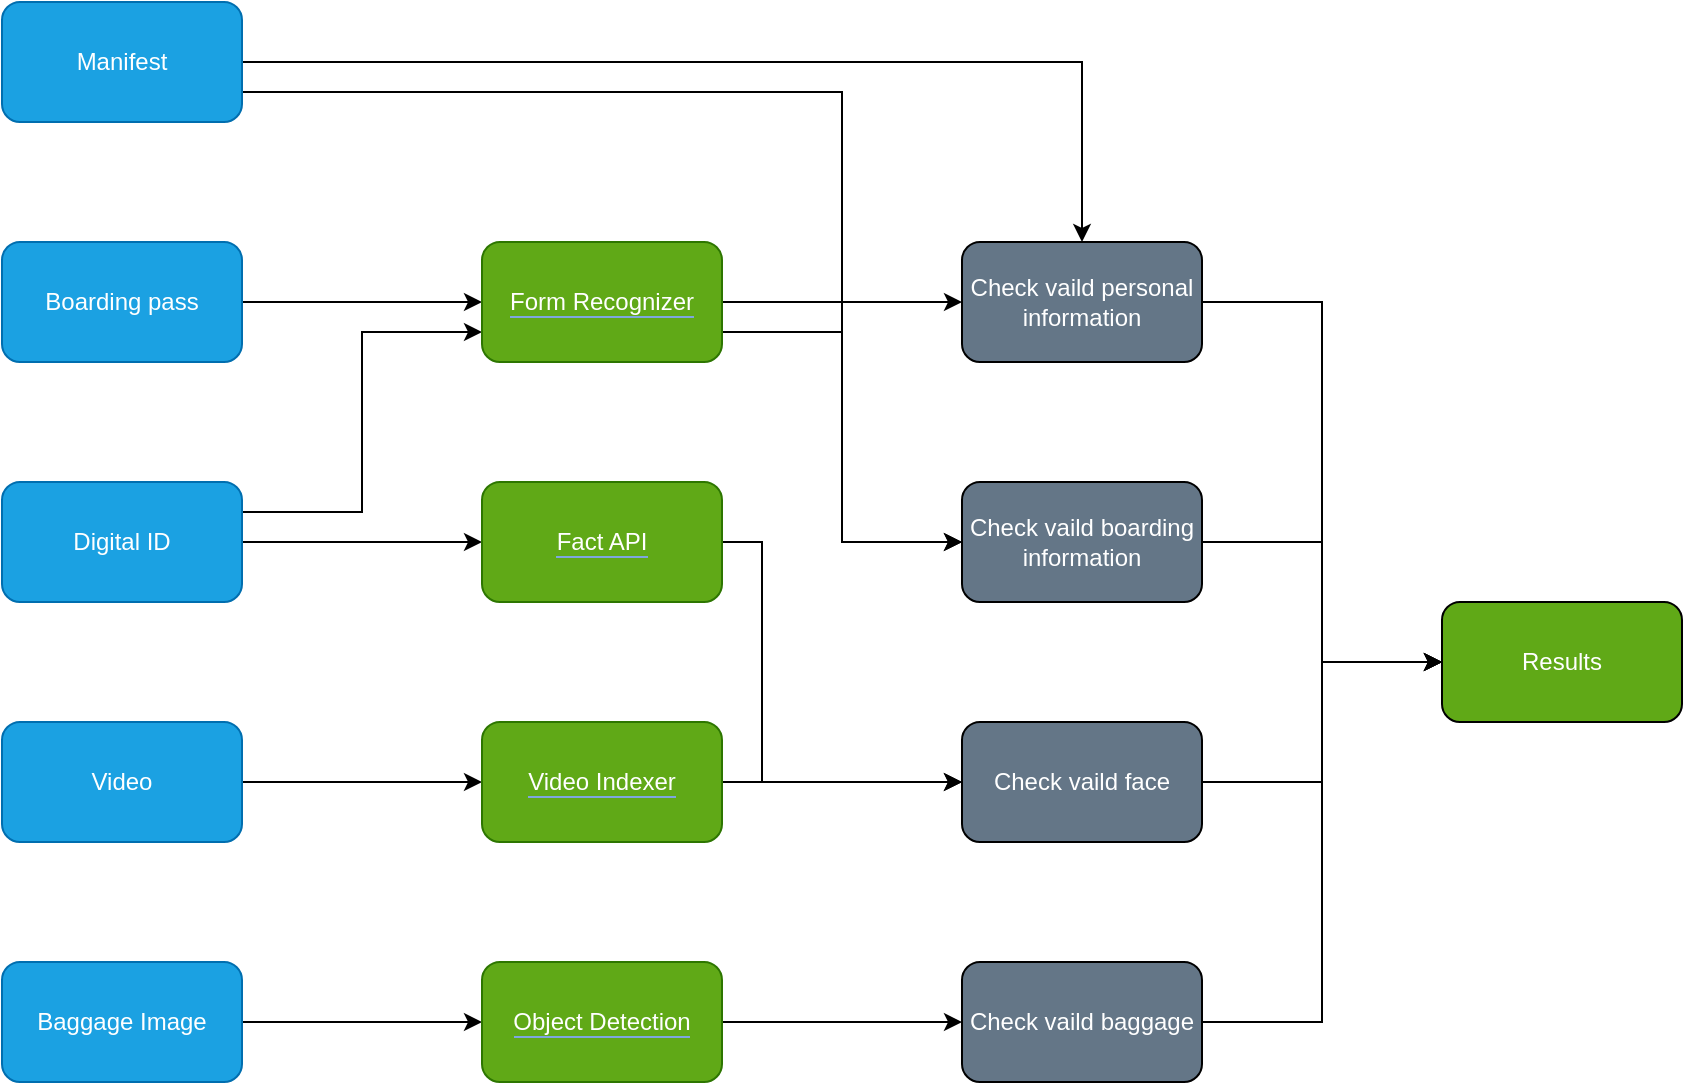 <mxfile version="20.0.4" type="device"><diagram id="xdyLp0jnpyV8F-CpTijD" name="Page-1"><mxGraphModel dx="1422" dy="762" grid="1" gridSize="10" guides="1" tooltips="1" connect="1" arrows="1" fold="1" page="1" pageScale="1" pageWidth="827" pageHeight="1169" math="0" shadow="0"><root><mxCell id="0"/><mxCell id="1" parent="0"/><mxCell id="O64MWklYDhkqo4AMW2MZ-49" style="edgeStyle=orthogonalEdgeStyle;rounded=0;orthogonalLoop=1;jettySize=auto;html=1;exitX=1;exitY=0.75;exitDx=0;exitDy=0;entryX=0;entryY=0.5;entryDx=0;entryDy=0;fontColor=#FFFFFF;" edge="1" parent="1" source="IGsHxwjCnWTGqhQS6YuT-1" target="O64MWklYDhkqo4AMW2MZ-1"><mxGeometry relative="1" as="geometry"><Array as="points"><mxPoint x="500" y="125"/><mxPoint x="500" y="350"/></Array></mxGeometry></mxCell><mxCell id="O64MWklYDhkqo4AMW2MZ-52" style="edgeStyle=orthogonalEdgeStyle;rounded=0;orthogonalLoop=1;jettySize=auto;html=1;exitX=1;exitY=0.5;exitDx=0;exitDy=0;entryX=0.5;entryY=0;entryDx=0;entryDy=0;fontColor=#FFFFFF;" edge="1" parent="1" source="IGsHxwjCnWTGqhQS6YuT-1" target="IGsHxwjCnWTGqhQS6YuT-17"><mxGeometry relative="1" as="geometry"/></mxCell><mxCell id="IGsHxwjCnWTGqhQS6YuT-1" value="Manifest" style="rounded=1;whiteSpace=wrap;html=1;fillColor=#1ba1e2;strokeColor=#006EAF;fontColor=#ffffff;" parent="1" vertex="1"><mxGeometry x="80" y="80" width="120" height="60" as="geometry"/></mxCell><mxCell id="O64MWklYDhkqo4AMW2MZ-47" style="edgeStyle=orthogonalEdgeStyle;rounded=0;orthogonalLoop=1;jettySize=auto;html=1;exitX=1;exitY=0.5;exitDx=0;exitDy=0;entryX=0;entryY=0.5;entryDx=0;entryDy=0;fontColor=#FFFFFF;" edge="1" parent="1" source="IGsHxwjCnWTGqhQS6YuT-2" target="IGsHxwjCnWTGqhQS6YuT-6"><mxGeometry relative="1" as="geometry"/></mxCell><mxCell id="IGsHxwjCnWTGqhQS6YuT-2" value="Boarding pass" style="rounded=1;whiteSpace=wrap;html=1;fillColor=#1ba1e2;strokeColor=#006EAF;fontColor=#ffffff;" parent="1" vertex="1"><mxGeometry x="80" y="200" width="120" height="60" as="geometry"/></mxCell><mxCell id="O64MWklYDhkqo4AMW2MZ-39" style="edgeStyle=orthogonalEdgeStyle;rounded=0;orthogonalLoop=1;jettySize=auto;html=1;exitX=1;exitY=0.5;exitDx=0;exitDy=0;entryX=0;entryY=0.5;entryDx=0;entryDy=0;fontColor=#FFFFFF;" edge="1" parent="1" source="IGsHxwjCnWTGqhQS6YuT-3" target="IGsHxwjCnWTGqhQS6YuT-7"><mxGeometry relative="1" as="geometry"/></mxCell><mxCell id="O64MWklYDhkqo4AMW2MZ-46" style="edgeStyle=orthogonalEdgeStyle;rounded=0;orthogonalLoop=1;jettySize=auto;html=1;exitX=1;exitY=0.25;exitDx=0;exitDy=0;entryX=0;entryY=0.75;entryDx=0;entryDy=0;fontColor=#FFFFFF;" edge="1" parent="1" source="IGsHxwjCnWTGqhQS6YuT-3" target="IGsHxwjCnWTGqhQS6YuT-6"><mxGeometry relative="1" as="geometry"/></mxCell><mxCell id="IGsHxwjCnWTGqhQS6YuT-3" value="Digital ID" style="rounded=1;whiteSpace=wrap;html=1;fillColor=#1ba1e2;strokeColor=#006EAF;fontColor=#ffffff;" parent="1" vertex="1"><mxGeometry x="80" y="320" width="120" height="60" as="geometry"/></mxCell><mxCell id="O64MWklYDhkqo4AMW2MZ-32" style="edgeStyle=orthogonalEdgeStyle;rounded=0;orthogonalLoop=1;jettySize=auto;html=1;exitX=1;exitY=0.5;exitDx=0;exitDy=0;fontColor=#FFFFFF;" edge="1" parent="1" source="IGsHxwjCnWTGqhQS6YuT-4" target="IGsHxwjCnWTGqhQS6YuT-8"><mxGeometry relative="1" as="geometry"/></mxCell><mxCell id="IGsHxwjCnWTGqhQS6YuT-4" value="Video" style="rounded=1;whiteSpace=wrap;html=1;fillColor=#1ba1e2;strokeColor=#006EAF;fontColor=#ffffff;" parent="1" vertex="1"><mxGeometry x="80" y="440" width="120" height="60" as="geometry"/></mxCell><mxCell id="O64MWklYDhkqo4AMW2MZ-30" style="edgeStyle=orthogonalEdgeStyle;rounded=0;orthogonalLoop=1;jettySize=auto;html=1;exitX=1;exitY=0.5;exitDx=0;exitDy=0;fontColor=#FFFFFF;" edge="1" parent="1" source="IGsHxwjCnWTGqhQS6YuT-5" target="IGsHxwjCnWTGqhQS6YuT-9"><mxGeometry relative="1" as="geometry"/></mxCell><mxCell id="IGsHxwjCnWTGqhQS6YuT-5" value="Baggage Image" style="rounded=1;whiteSpace=wrap;html=1;fillColor=#1ba1e2;strokeColor=#006EAF;fontColor=#ffffff;" parent="1" vertex="1"><mxGeometry x="80" y="560" width="120" height="60" as="geometry"/></mxCell><mxCell id="O64MWklYDhkqo4AMW2MZ-50" style="edgeStyle=orthogonalEdgeStyle;rounded=0;orthogonalLoop=1;jettySize=auto;html=1;exitX=1;exitY=0.5;exitDx=0;exitDy=0;fontColor=#FFFFFF;" edge="1" parent="1" source="IGsHxwjCnWTGqhQS6YuT-6" target="IGsHxwjCnWTGqhQS6YuT-17"><mxGeometry relative="1" as="geometry"/></mxCell><mxCell id="O64MWklYDhkqo4AMW2MZ-51" style="edgeStyle=orthogonalEdgeStyle;rounded=0;orthogonalLoop=1;jettySize=auto;html=1;exitX=1;exitY=0.75;exitDx=0;exitDy=0;entryX=0;entryY=0.5;entryDx=0;entryDy=0;fontColor=#FFFFFF;" edge="1" parent="1" source="IGsHxwjCnWTGqhQS6YuT-6" target="O64MWklYDhkqo4AMW2MZ-1"><mxGeometry relative="1" as="geometry"/></mxCell><mxCell id="IGsHxwjCnWTGqhQS6YuT-6" value="&lt;span style=&quot;background-color: rgb(96, 169, 23);&quot;&gt;Form Recognizer&lt;/span&gt;" style="rounded=1;whiteSpace=wrap;html=1;labelBackgroundColor=#7EA6E0;fillColor=#60A917;fontColor=#ffffff;strokeColor=#2D7600;" parent="1" vertex="1"><mxGeometry x="320" y="200" width="120" height="60" as="geometry"/></mxCell><mxCell id="O64MWklYDhkqo4AMW2MZ-40" style="edgeStyle=orthogonalEdgeStyle;rounded=0;orthogonalLoop=1;jettySize=auto;html=1;exitX=1;exitY=0.5;exitDx=0;exitDy=0;entryX=0;entryY=0.5;entryDx=0;entryDy=0;fontColor=#FFFFFF;" edge="1" parent="1" source="IGsHxwjCnWTGqhQS6YuT-7" target="O64MWklYDhkqo4AMW2MZ-2"><mxGeometry relative="1" as="geometry"><Array as="points"><mxPoint x="460" y="350"/><mxPoint x="460" y="470"/></Array></mxGeometry></mxCell><mxCell id="IGsHxwjCnWTGqhQS6YuT-7" value="&lt;span style=&quot;background-color: rgb(96, 169, 23);&quot;&gt;Fact API&lt;/span&gt;" style="rounded=1;whiteSpace=wrap;html=1;labelBackgroundColor=#7EA6E0;fillColor=#60A917;fontColor=#ffffff;strokeColor=#2D7600;" parent="1" vertex="1"><mxGeometry x="320" y="320" width="120" height="60" as="geometry"/></mxCell><mxCell id="O64MWklYDhkqo4AMW2MZ-33" style="edgeStyle=orthogonalEdgeStyle;rounded=0;orthogonalLoop=1;jettySize=auto;html=1;exitX=1;exitY=0.5;exitDx=0;exitDy=0;entryX=0;entryY=0.5;entryDx=0;entryDy=0;fontColor=#FFFFFF;" edge="1" parent="1" source="IGsHxwjCnWTGqhQS6YuT-8" target="O64MWklYDhkqo4AMW2MZ-2"><mxGeometry relative="1" as="geometry"/></mxCell><mxCell id="IGsHxwjCnWTGqhQS6YuT-8" value="&lt;span style=&quot;background-color: rgb(96, 169, 23);&quot;&gt;Video Indexer&lt;/span&gt;" style="rounded=1;whiteSpace=wrap;html=1;labelBackgroundColor=#7EA6E0;fillColor=#60A917;fontColor=#ffffff;strokeColor=#2D7600;" parent="1" vertex="1"><mxGeometry x="320" y="440" width="120" height="60" as="geometry"/></mxCell><mxCell id="O64MWklYDhkqo4AMW2MZ-31" style="edgeStyle=orthogonalEdgeStyle;rounded=0;orthogonalLoop=1;jettySize=auto;html=1;exitX=1;exitY=0.5;exitDx=0;exitDy=0;fontColor=#FFFFFF;" edge="1" parent="1" source="IGsHxwjCnWTGqhQS6YuT-9" target="O64MWklYDhkqo4AMW2MZ-3"><mxGeometry relative="1" as="geometry"/></mxCell><mxCell id="IGsHxwjCnWTGqhQS6YuT-9" value="&lt;span style=&quot;background-color: rgb(96, 169, 23);&quot;&gt;Object Detection&lt;/span&gt;" style="rounded=1;whiteSpace=wrap;html=1;labelBackgroundColor=#7EA6E0;fillColor=#60A917;fontColor=#ffffff;strokeColor=#2D7600;" parent="1" vertex="1"><mxGeometry x="320" y="560" width="120" height="60" as="geometry"/></mxCell><mxCell id="IGsHxwjCnWTGqhQS6YuT-14" value="&lt;font color=&quot;#ffffff&quot;&gt;Results&lt;/font&gt;" style="rounded=1;whiteSpace=wrap;html=1;labelBackgroundColor=#60A917;fillColor=#60A917;" parent="1" vertex="1"><mxGeometry x="800" y="380" width="120" height="60" as="geometry"/></mxCell><mxCell id="O64MWklYDhkqo4AMW2MZ-34" style="edgeStyle=orthogonalEdgeStyle;rounded=0;orthogonalLoop=1;jettySize=auto;html=1;exitX=1;exitY=0.5;exitDx=0;exitDy=0;entryX=0;entryY=0.5;entryDx=0;entryDy=0;fontColor=#FFFFFF;" edge="1" parent="1" source="IGsHxwjCnWTGqhQS6YuT-17" target="IGsHxwjCnWTGqhQS6YuT-14"><mxGeometry relative="1" as="geometry"/></mxCell><mxCell id="IGsHxwjCnWTGqhQS6YuT-17" value="&lt;font color=&quot;#ffffff&quot;&gt;Check vaild personal information&lt;/font&gt;" style="rounded=1;whiteSpace=wrap;html=1;labelBackgroundColor=#647687;fillColor=#647687;" parent="1" vertex="1"><mxGeometry x="560" y="200" width="120" height="60" as="geometry"/></mxCell><mxCell id="O64MWklYDhkqo4AMW2MZ-36" style="edgeStyle=orthogonalEdgeStyle;rounded=0;orthogonalLoop=1;jettySize=auto;html=1;exitX=1;exitY=0.5;exitDx=0;exitDy=0;entryX=0;entryY=0.5;entryDx=0;entryDy=0;fontColor=#FFFFFF;" edge="1" parent="1" source="O64MWklYDhkqo4AMW2MZ-1" target="IGsHxwjCnWTGqhQS6YuT-14"><mxGeometry relative="1" as="geometry"/></mxCell><mxCell id="O64MWklYDhkqo4AMW2MZ-1" value="&lt;font color=&quot;#ffffff&quot;&gt;Check vaild boarding information&lt;/font&gt;" style="rounded=1;whiteSpace=wrap;html=1;labelBackgroundColor=#647687;fillColor=#647687;" vertex="1" parent="1"><mxGeometry x="560" y="320" width="120" height="60" as="geometry"/></mxCell><mxCell id="O64MWklYDhkqo4AMW2MZ-37" style="edgeStyle=orthogonalEdgeStyle;rounded=0;orthogonalLoop=1;jettySize=auto;html=1;exitX=1;exitY=0.5;exitDx=0;exitDy=0;entryX=0;entryY=0.5;entryDx=0;entryDy=0;fontColor=#FFFFFF;" edge="1" parent="1" source="O64MWklYDhkqo4AMW2MZ-2" target="IGsHxwjCnWTGqhQS6YuT-14"><mxGeometry relative="1" as="geometry"/></mxCell><mxCell id="O64MWklYDhkqo4AMW2MZ-2" value="&lt;font color=&quot;#ffffff&quot;&gt;Check vaild face&lt;/font&gt;" style="rounded=1;whiteSpace=wrap;html=1;labelBackgroundColor=#647687;fillColor=#647687;" vertex="1" parent="1"><mxGeometry x="560" y="440" width="120" height="60" as="geometry"/></mxCell><mxCell id="O64MWklYDhkqo4AMW2MZ-38" style="edgeStyle=orthogonalEdgeStyle;rounded=0;orthogonalLoop=1;jettySize=auto;html=1;exitX=1;exitY=0.5;exitDx=0;exitDy=0;entryX=0;entryY=0.5;entryDx=0;entryDy=0;fontColor=#FFFFFF;" edge="1" parent="1" source="O64MWklYDhkqo4AMW2MZ-3" target="IGsHxwjCnWTGqhQS6YuT-14"><mxGeometry relative="1" as="geometry"/></mxCell><mxCell id="O64MWklYDhkqo4AMW2MZ-3" value="&lt;font color=&quot;#ffffff&quot;&gt;Check vaild baggage&lt;/font&gt;" style="rounded=1;whiteSpace=wrap;html=1;labelBackgroundColor=#647687;fillColor=#647687;" vertex="1" parent="1"><mxGeometry x="560" y="560" width="120" height="60" as="geometry"/></mxCell></root></mxGraphModel></diagram></mxfile>